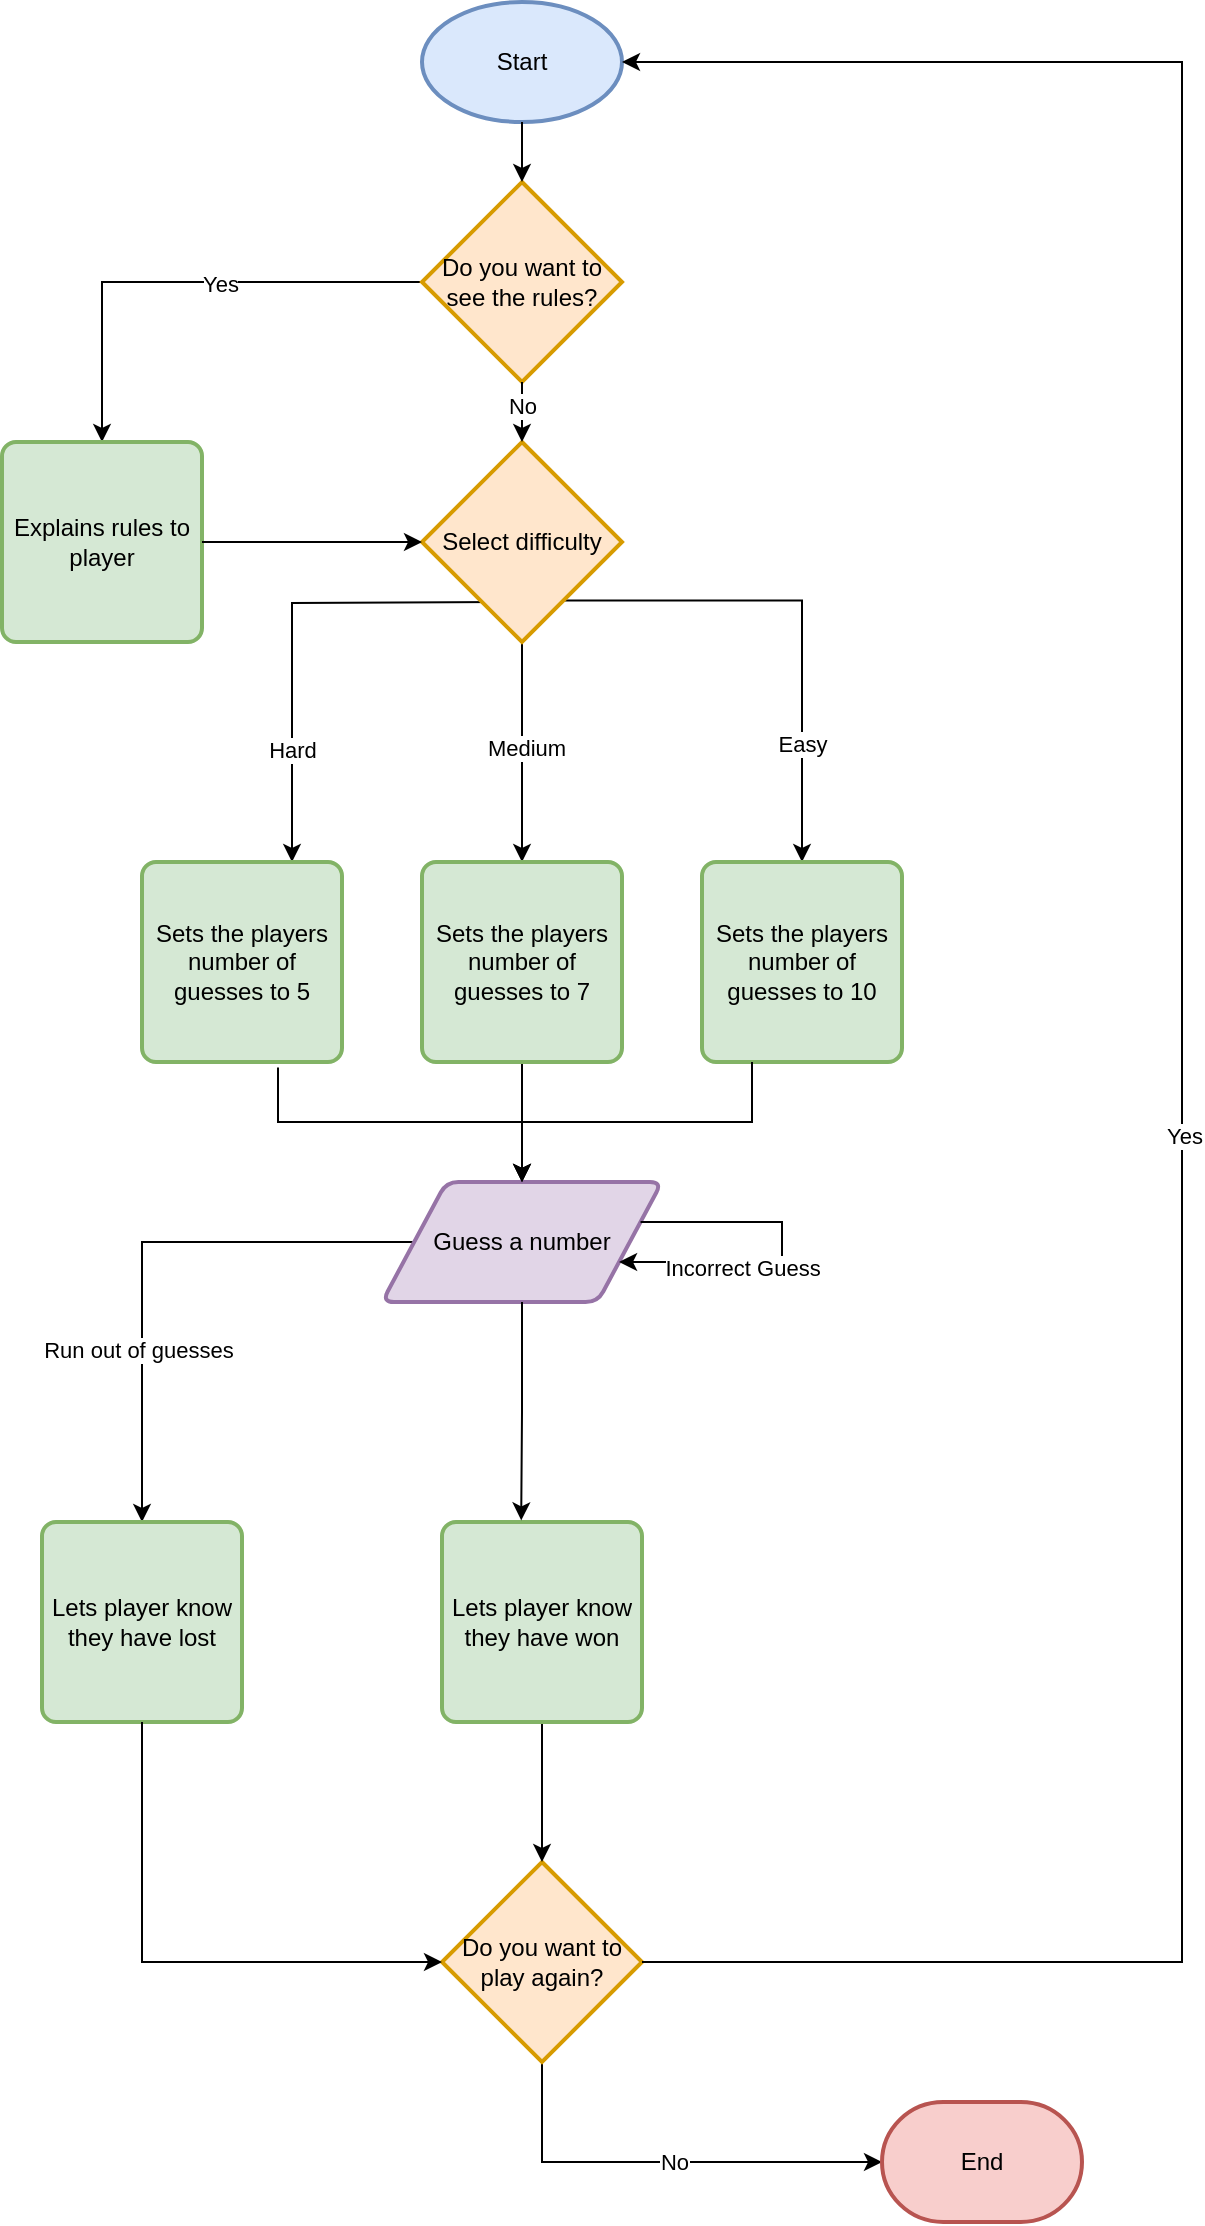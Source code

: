 <mxfile version="28.2.8">
  <diagram name="Page-1" id="QVdILxqoSk-93RkU4oMH">
    <mxGraphModel dx="1034" dy="548" grid="1" gridSize="10" guides="1" tooltips="1" connect="1" arrows="1" fold="1" page="1" pageScale="1" pageWidth="827" pageHeight="1169" math="0" shadow="0">
      <root>
        <mxCell id="0" />
        <mxCell id="1" parent="0" />
        <mxCell id="_F4WJqBPt5VTGNkIEmJm-3" value="Start" style="strokeWidth=2;html=1;shape=mxgraph.flowchart.start_1;whiteSpace=wrap;fillColor=#dae8fc;strokeColor=#6c8ebf;" vertex="1" parent="1">
          <mxGeometry x="310" y="30" width="100" height="60" as="geometry" />
        </mxCell>
        <mxCell id="_F4WJqBPt5VTGNkIEmJm-15" style="edgeStyle=orthogonalEdgeStyle;rounded=0;orthogonalLoop=1;jettySize=auto;html=1;entryX=0.5;entryY=0;entryDx=0;entryDy=0;" edge="1" parent="1" source="_F4WJqBPt5VTGNkIEmJm-5" target="_F4WJqBPt5VTGNkIEmJm-8">
          <mxGeometry relative="1" as="geometry" />
        </mxCell>
        <mxCell id="_F4WJqBPt5VTGNkIEmJm-23" value="Yes" style="edgeLabel;html=1;align=center;verticalAlign=middle;resizable=0;points=[];" vertex="1" connectable="0" parent="_F4WJqBPt5VTGNkIEmJm-15">
          <mxGeometry x="-0.153" y="1" relative="1" as="geometry">
            <mxPoint as="offset" />
          </mxGeometry>
        </mxCell>
        <mxCell id="_F4WJqBPt5VTGNkIEmJm-5" value="Do you want to see the rules?" style="strokeWidth=2;html=1;shape=mxgraph.flowchart.decision;whiteSpace=wrap;fillColor=#ffe6cc;strokeColor=#d79b00;" vertex="1" parent="1">
          <mxGeometry x="310" y="120" width="100" height="100" as="geometry" />
        </mxCell>
        <mxCell id="_F4WJqBPt5VTGNkIEmJm-17" style="edgeStyle=orthogonalEdgeStyle;rounded=0;orthogonalLoop=1;jettySize=auto;html=1;" edge="1" parent="1" source="_F4WJqBPt5VTGNkIEmJm-7" target="_F4WJqBPt5VTGNkIEmJm-10">
          <mxGeometry relative="1" as="geometry" />
        </mxCell>
        <mxCell id="_F4WJqBPt5VTGNkIEmJm-26" value="Medium" style="edgeLabel;html=1;align=center;verticalAlign=middle;resizable=0;points=[];" vertex="1" connectable="0" parent="_F4WJqBPt5VTGNkIEmJm-17">
          <mxGeometry x="-0.04" y="2" relative="1" as="geometry">
            <mxPoint as="offset" />
          </mxGeometry>
        </mxCell>
        <mxCell id="_F4WJqBPt5VTGNkIEmJm-18" style="edgeStyle=orthogonalEdgeStyle;rounded=0;orthogonalLoop=1;jettySize=auto;html=1;exitX=0.672;exitY=0.792;exitDx=0;exitDy=0;exitPerimeter=0;" edge="1" parent="1" source="_F4WJqBPt5VTGNkIEmJm-7" target="_F4WJqBPt5VTGNkIEmJm-11">
          <mxGeometry relative="1" as="geometry" />
        </mxCell>
        <mxCell id="_F4WJqBPt5VTGNkIEmJm-27" value="Easy" style="edgeLabel;html=1;align=center;verticalAlign=middle;resizable=0;points=[];" vertex="1" connectable="0" parent="_F4WJqBPt5VTGNkIEmJm-18">
          <mxGeometry x="0.533" relative="1" as="geometry">
            <mxPoint as="offset" />
          </mxGeometry>
        </mxCell>
        <mxCell id="_F4WJqBPt5VTGNkIEmJm-19" style="edgeStyle=orthogonalEdgeStyle;rounded=0;orthogonalLoop=1;jettySize=auto;html=1;entryX=0.75;entryY=0;entryDx=0;entryDy=0;" edge="1" parent="1" target="_F4WJqBPt5VTGNkIEmJm-12">
          <mxGeometry relative="1" as="geometry">
            <mxPoint x="350" y="330" as="sourcePoint" />
            <mxPoint x="260" y="490" as="targetPoint" />
          </mxGeometry>
        </mxCell>
        <mxCell id="_F4WJqBPt5VTGNkIEmJm-25" value="Hard" style="edgeLabel;html=1;align=center;verticalAlign=middle;resizable=0;points=[];" vertex="1" connectable="0" parent="_F4WJqBPt5VTGNkIEmJm-19">
          <mxGeometry x="0.522" relative="1" as="geometry">
            <mxPoint as="offset" />
          </mxGeometry>
        </mxCell>
        <mxCell id="_F4WJqBPt5VTGNkIEmJm-7" value="Select difficulty" style="strokeWidth=2;html=1;shape=mxgraph.flowchart.decision;whiteSpace=wrap;fillColor=#ffe6cc;strokeColor=#d79b00;" vertex="1" parent="1">
          <mxGeometry x="310" y="250" width="100" height="100" as="geometry" />
        </mxCell>
        <mxCell id="_F4WJqBPt5VTGNkIEmJm-8" value="Explains rules to player" style="rounded=1;whiteSpace=wrap;html=1;absoluteArcSize=1;arcSize=14;strokeWidth=2;fillColor=#d5e8d4;strokeColor=#82b366;" vertex="1" parent="1">
          <mxGeometry x="100" y="250" width="100" height="100" as="geometry" />
        </mxCell>
        <mxCell id="_F4WJqBPt5VTGNkIEmJm-29" style="edgeStyle=orthogonalEdgeStyle;rounded=0;orthogonalLoop=1;jettySize=auto;html=1;" edge="1" parent="1" source="_F4WJqBPt5VTGNkIEmJm-9" target="_F4WJqBPt5VTGNkIEmJm-28">
          <mxGeometry relative="1" as="geometry" />
        </mxCell>
        <mxCell id="_F4WJqBPt5VTGNkIEmJm-30" value="Run out of guesses" style="edgeLabel;html=1;align=center;verticalAlign=middle;resizable=0;points=[];" vertex="1" connectable="0" parent="_F4WJqBPt5VTGNkIEmJm-29">
          <mxGeometry x="0.376" y="-2" relative="1" as="geometry">
            <mxPoint as="offset" />
          </mxGeometry>
        </mxCell>
        <mxCell id="_F4WJqBPt5VTGNkIEmJm-9" value="Guess a number" style="shape=parallelogram;html=1;strokeWidth=2;perimeter=parallelogramPerimeter;whiteSpace=wrap;rounded=1;arcSize=12;size=0.23;fillColor=#e1d5e7;strokeColor=#9673a6;" vertex="1" parent="1">
          <mxGeometry x="290" y="620" width="140" height="60" as="geometry" />
        </mxCell>
        <mxCell id="_F4WJqBPt5VTGNkIEmJm-20" style="edgeStyle=orthogonalEdgeStyle;rounded=0;orthogonalLoop=1;jettySize=auto;html=1;entryX=0.5;entryY=0;entryDx=0;entryDy=0;" edge="1" parent="1" source="_F4WJqBPt5VTGNkIEmJm-10" target="_F4WJqBPt5VTGNkIEmJm-9">
          <mxGeometry relative="1" as="geometry" />
        </mxCell>
        <mxCell id="_F4WJqBPt5VTGNkIEmJm-10" value="Sets the players number of guesses to 7" style="rounded=1;whiteSpace=wrap;html=1;absoluteArcSize=1;arcSize=14;strokeWidth=2;fillColor=#d5e8d4;strokeColor=#82b366;" vertex="1" parent="1">
          <mxGeometry x="310" y="460" width="100" height="100" as="geometry" />
        </mxCell>
        <mxCell id="_F4WJqBPt5VTGNkIEmJm-11" value="Sets the players number of guesses to 10" style="rounded=1;whiteSpace=wrap;html=1;absoluteArcSize=1;arcSize=14;strokeWidth=2;fillColor=#d5e8d4;strokeColor=#82b366;" vertex="1" parent="1">
          <mxGeometry x="450" y="460" width="100" height="100" as="geometry" />
        </mxCell>
        <mxCell id="_F4WJqBPt5VTGNkIEmJm-22" style="edgeStyle=orthogonalEdgeStyle;rounded=0;orthogonalLoop=1;jettySize=auto;html=1;entryX=0.5;entryY=0;entryDx=0;entryDy=0;exitX=0.68;exitY=1.028;exitDx=0;exitDy=0;exitPerimeter=0;" edge="1" parent="1" source="_F4WJqBPt5VTGNkIEmJm-12" target="_F4WJqBPt5VTGNkIEmJm-9">
          <mxGeometry relative="1" as="geometry">
            <Array as="points">
              <mxPoint x="238" y="590" />
              <mxPoint x="360" y="590" />
            </Array>
          </mxGeometry>
        </mxCell>
        <mxCell id="_F4WJqBPt5VTGNkIEmJm-12" value="Sets the players number of guesses to 5" style="rounded=1;whiteSpace=wrap;html=1;absoluteArcSize=1;arcSize=14;strokeWidth=2;fillColor=#d5e8d4;strokeColor=#82b366;" vertex="1" parent="1">
          <mxGeometry x="170" y="460" width="100" height="100" as="geometry" />
        </mxCell>
        <mxCell id="_F4WJqBPt5VTGNkIEmJm-13" style="edgeStyle=orthogonalEdgeStyle;rounded=0;orthogonalLoop=1;jettySize=auto;html=1;entryX=0.5;entryY=0;entryDx=0;entryDy=0;entryPerimeter=0;" edge="1" parent="1" source="_F4WJqBPt5VTGNkIEmJm-3" target="_F4WJqBPt5VTGNkIEmJm-5">
          <mxGeometry relative="1" as="geometry" />
        </mxCell>
        <mxCell id="_F4WJqBPt5VTGNkIEmJm-14" style="edgeStyle=orthogonalEdgeStyle;rounded=0;orthogonalLoop=1;jettySize=auto;html=1;entryX=0.5;entryY=0;entryDx=0;entryDy=0;entryPerimeter=0;" edge="1" parent="1" source="_F4WJqBPt5VTGNkIEmJm-5" target="_F4WJqBPt5VTGNkIEmJm-7">
          <mxGeometry relative="1" as="geometry" />
        </mxCell>
        <mxCell id="_F4WJqBPt5VTGNkIEmJm-24" value="No" style="edgeLabel;html=1;align=center;verticalAlign=middle;resizable=0;points=[];" vertex="1" connectable="0" parent="_F4WJqBPt5VTGNkIEmJm-14">
          <mxGeometry x="0.272" relative="1" as="geometry">
            <mxPoint as="offset" />
          </mxGeometry>
        </mxCell>
        <mxCell id="_F4WJqBPt5VTGNkIEmJm-16" style="edgeStyle=orthogonalEdgeStyle;rounded=0;orthogonalLoop=1;jettySize=auto;html=1;entryX=0;entryY=0.5;entryDx=0;entryDy=0;entryPerimeter=0;" edge="1" parent="1" source="_F4WJqBPt5VTGNkIEmJm-8" target="_F4WJqBPt5VTGNkIEmJm-7">
          <mxGeometry relative="1" as="geometry" />
        </mxCell>
        <mxCell id="_F4WJqBPt5VTGNkIEmJm-21" style="edgeStyle=orthogonalEdgeStyle;rounded=0;orthogonalLoop=1;jettySize=auto;html=1;entryX=0.5;entryY=0;entryDx=0;entryDy=0;exitX=0.25;exitY=1;exitDx=0;exitDy=0;" edge="1" parent="1" source="_F4WJqBPt5VTGNkIEmJm-11" target="_F4WJqBPt5VTGNkIEmJm-9">
          <mxGeometry relative="1" as="geometry">
            <mxPoint x="450" y="525" as="sourcePoint" />
            <mxPoint x="422.02" y="643.4" as="targetPoint" />
            <Array as="points">
              <mxPoint x="475" y="590" />
              <mxPoint x="360" y="590" />
            </Array>
          </mxGeometry>
        </mxCell>
        <mxCell id="_F4WJqBPt5VTGNkIEmJm-28" value="Lets player know they have lost" style="rounded=1;whiteSpace=wrap;html=1;absoluteArcSize=1;arcSize=14;strokeWidth=2;fillColor=#d5e8d4;strokeColor=#82b366;" vertex="1" parent="1">
          <mxGeometry x="120" y="790" width="100" height="100" as="geometry" />
        </mxCell>
        <mxCell id="_F4WJqBPt5VTGNkIEmJm-31" style="edgeStyle=orthogonalEdgeStyle;rounded=0;orthogonalLoop=1;jettySize=auto;html=1;elbow=vertical;" edge="1" parent="1" source="_F4WJqBPt5VTGNkIEmJm-9" target="_F4WJqBPt5VTGNkIEmJm-9">
          <mxGeometry relative="1" as="geometry">
            <Array as="points">
              <mxPoint x="490" y="650" />
            </Array>
          </mxGeometry>
        </mxCell>
        <mxCell id="_F4WJqBPt5VTGNkIEmJm-32" value="Incorrect Guess" style="edgeLabel;html=1;align=center;verticalAlign=middle;resizable=0;points=[];" vertex="1" connectable="0" parent="_F4WJqBPt5VTGNkIEmJm-31">
          <mxGeometry x="0.281" y="3" relative="1" as="geometry">
            <mxPoint as="offset" />
          </mxGeometry>
        </mxCell>
        <mxCell id="_F4WJqBPt5VTGNkIEmJm-44" style="edgeStyle=orthogonalEdgeStyle;rounded=0;orthogonalLoop=1;jettySize=auto;html=1;" edge="1" parent="1" source="_F4WJqBPt5VTGNkIEmJm-33" target="_F4WJqBPt5VTGNkIEmJm-43">
          <mxGeometry relative="1" as="geometry">
            <Array as="points">
              <mxPoint x="370" y="1110" />
            </Array>
          </mxGeometry>
        </mxCell>
        <mxCell id="_F4WJqBPt5VTGNkIEmJm-45" value="No" style="edgeLabel;html=1;align=center;verticalAlign=middle;resizable=0;points=[];" vertex="1" connectable="0" parent="_F4WJqBPt5VTGNkIEmJm-44">
          <mxGeometry x="0.049" relative="1" as="geometry">
            <mxPoint as="offset" />
          </mxGeometry>
        </mxCell>
        <mxCell id="_F4WJqBPt5VTGNkIEmJm-33" value="Do you want to play again?" style="strokeWidth=2;html=1;shape=mxgraph.flowchart.decision;whiteSpace=wrap;fillColor=#ffe6cc;strokeColor=#d79b00;" vertex="1" parent="1">
          <mxGeometry x="320" y="960" width="100" height="100" as="geometry" />
        </mxCell>
        <mxCell id="_F4WJqBPt5VTGNkIEmJm-40" style="edgeStyle=orthogonalEdgeStyle;rounded=0;orthogonalLoop=1;jettySize=auto;html=1;" edge="1" parent="1" source="_F4WJqBPt5VTGNkIEmJm-37" target="_F4WJqBPt5VTGNkIEmJm-33">
          <mxGeometry relative="1" as="geometry" />
        </mxCell>
        <mxCell id="_F4WJqBPt5VTGNkIEmJm-37" value="Lets player know they have won" style="rounded=1;whiteSpace=wrap;html=1;absoluteArcSize=1;arcSize=14;strokeWidth=2;fillColor=#d5e8d4;strokeColor=#82b366;" vertex="1" parent="1">
          <mxGeometry x="320" y="790" width="100" height="100" as="geometry" />
        </mxCell>
        <mxCell id="_F4WJqBPt5VTGNkIEmJm-38" style="edgeStyle=orthogonalEdgeStyle;rounded=0;orthogonalLoop=1;jettySize=auto;html=1;entryX=0.396;entryY=-0.008;entryDx=0;entryDy=0;entryPerimeter=0;" edge="1" parent="1" source="_F4WJqBPt5VTGNkIEmJm-9" target="_F4WJqBPt5VTGNkIEmJm-37">
          <mxGeometry relative="1" as="geometry" />
        </mxCell>
        <mxCell id="_F4WJqBPt5VTGNkIEmJm-39" style="edgeStyle=orthogonalEdgeStyle;rounded=0;orthogonalLoop=1;jettySize=auto;html=1;entryX=0;entryY=0.5;entryDx=0;entryDy=0;entryPerimeter=0;exitX=0.5;exitY=1;exitDx=0;exitDy=0;" edge="1" parent="1" source="_F4WJqBPt5VTGNkIEmJm-28" target="_F4WJqBPt5VTGNkIEmJm-33">
          <mxGeometry relative="1" as="geometry" />
        </mxCell>
        <mxCell id="_F4WJqBPt5VTGNkIEmJm-41" style="edgeStyle=orthogonalEdgeStyle;rounded=0;orthogonalLoop=1;jettySize=auto;html=1;entryX=1;entryY=0.5;entryDx=0;entryDy=0;entryPerimeter=0;" edge="1" parent="1" source="_F4WJqBPt5VTGNkIEmJm-33" target="_F4WJqBPt5VTGNkIEmJm-3">
          <mxGeometry relative="1" as="geometry">
            <Array as="points">
              <mxPoint x="690" y="1010" />
              <mxPoint x="690" y="60" />
            </Array>
          </mxGeometry>
        </mxCell>
        <mxCell id="_F4WJqBPt5VTGNkIEmJm-42" value="Yes" style="edgeLabel;html=1;align=center;verticalAlign=middle;resizable=0;points=[];" vertex="1" connectable="0" parent="_F4WJqBPt5VTGNkIEmJm-41">
          <mxGeometry x="-0.089" y="-1" relative="1" as="geometry">
            <mxPoint as="offset" />
          </mxGeometry>
        </mxCell>
        <mxCell id="_F4WJqBPt5VTGNkIEmJm-43" value="End" style="strokeWidth=2;html=1;shape=mxgraph.flowchart.terminator;whiteSpace=wrap;fillColor=#f8cecc;strokeColor=#b85450;" vertex="1" parent="1">
          <mxGeometry x="540" y="1080" width="100" height="60" as="geometry" />
        </mxCell>
      </root>
    </mxGraphModel>
  </diagram>
</mxfile>
